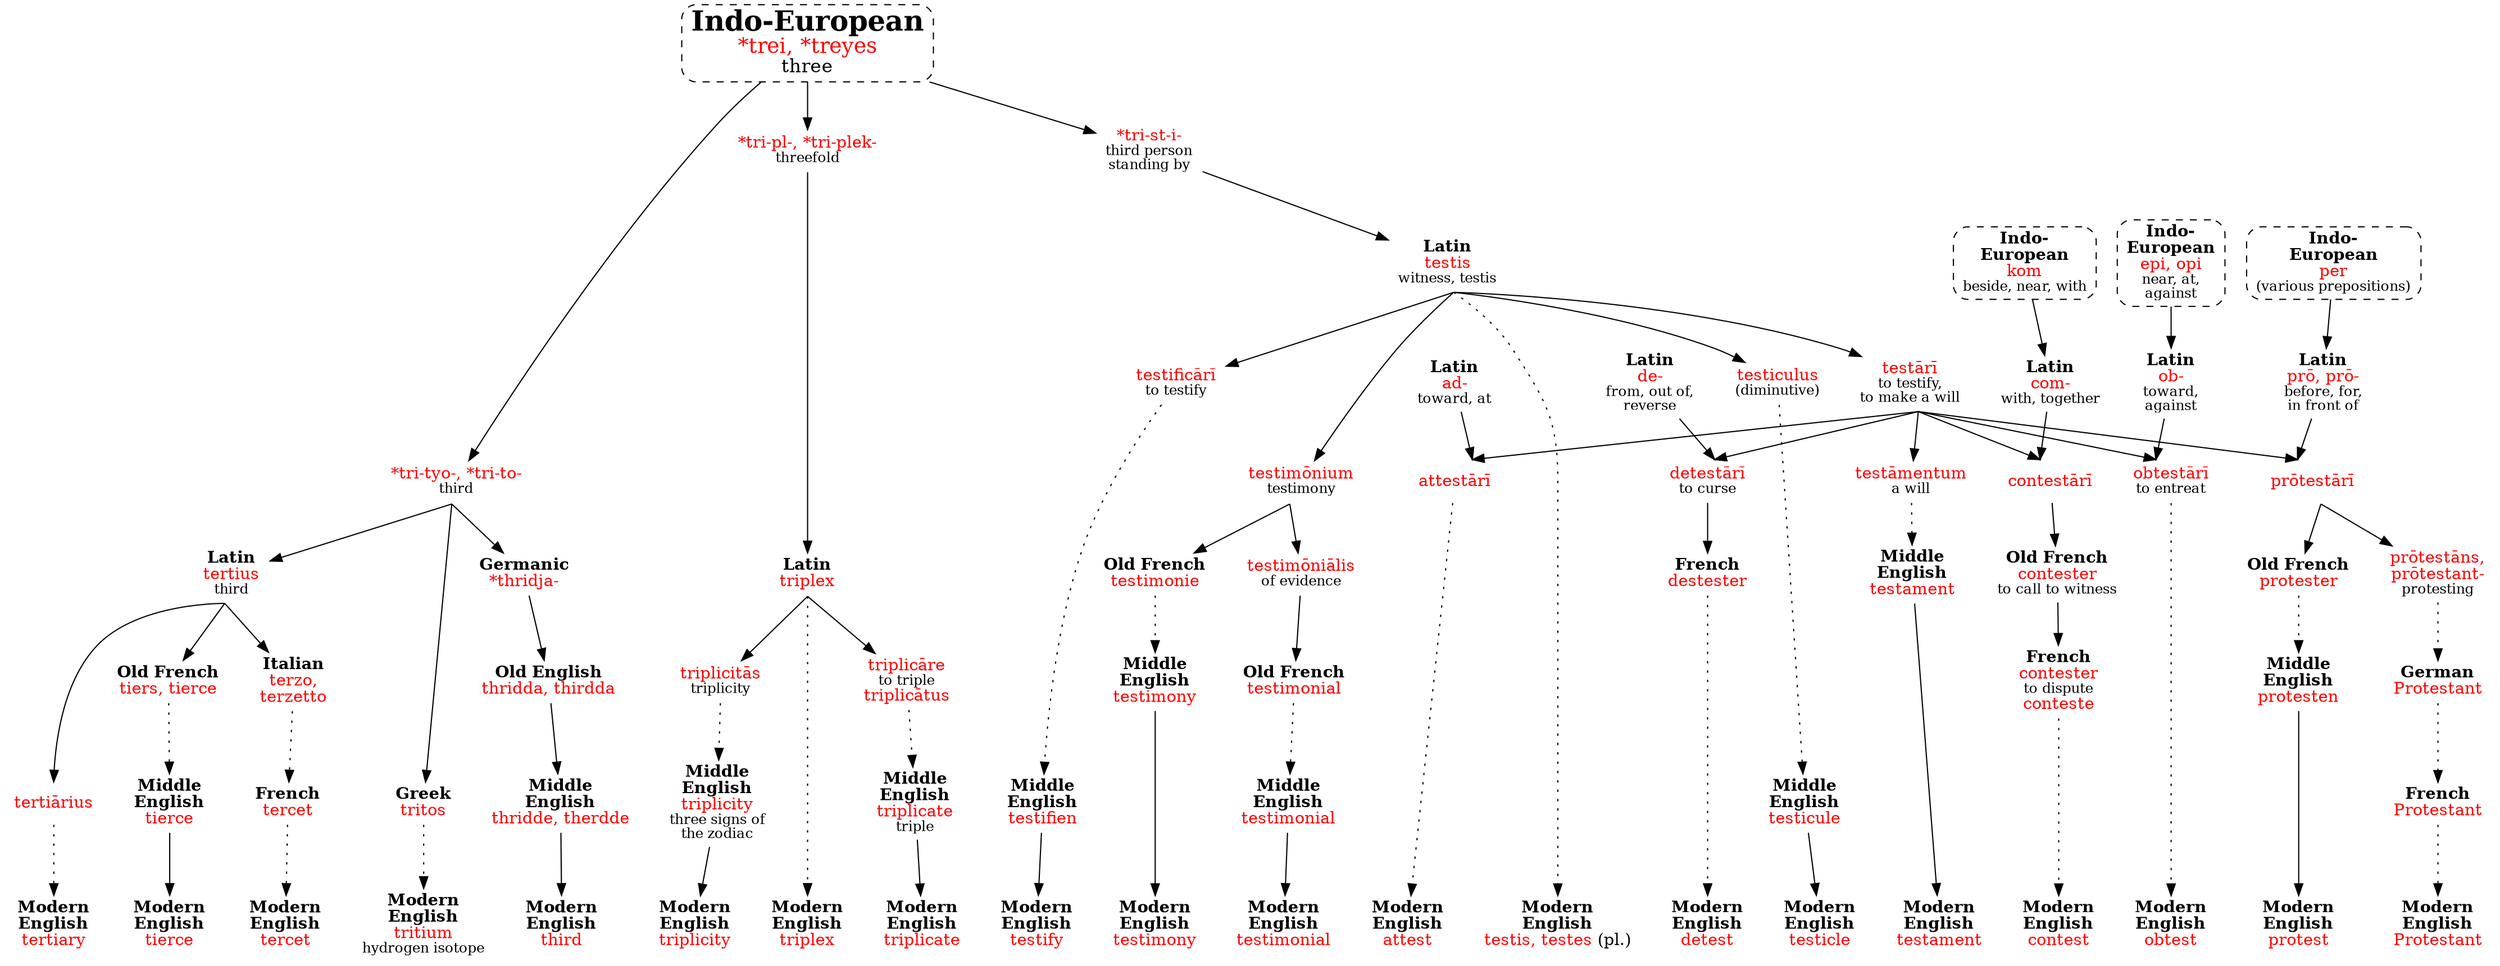 strict digraph {
/* sources: AHD */
node [shape=none]

treiIE [label=<<font point-size="24"><b>Indo-European</b></font><br/><font point-size="18" color="red">*trei, *treyes</font><br/><font point-size="16">three</font>> shape=box style="dashed,rounded" URL="trei-three0.svg" tooltip="Indo-European \"*trei\" three"]

trito [label=<<font color="red">*tri-tyo-, *tri-to-</font><br/><font point-size="12">third</font>>]
tripl [label=<<font color="red">*tri-pl-, *tri-plek-</font><br/><font point-size="12">threefold</font>>]
tristi [label=<<font color="red">*tri-st-i-</font><br/><font point-size="12">third person<br/>standing by</font>>]
// LINK TO STA-STAND
treiIE -> { trito tripl tristi }

/* omitted: riding (administrative division), tercel/tiercel (male hawk), tertian (every other day), sesterce (ancient coin) */
/* triploblastic (biol) */

/* third */
thridjaGm [label=<<b>Germanic</b><br/><font color="red">*thridja-</font>>]
thriddaOE [label=<<b>Old English</b><br/><font color="red">thridda, thirdda</font>>]
therddeME [label=<<b>Middle<br/>English</b><br/><font color="red">thridde, therdde</font>>]
third [label=<<b>Modern<br/>English</b><br/><font color="red">third</font>>]
trito -> thridjaGm [sametail=1]
thridjaGm -> thriddaOE -> therddeME -> third

tertiusL [label=<<b>Latin</b><br/><font color="red">tertius</font><br/><font point-size="12">third</font>>]
trito -> tertiusL [sametail=1]

/* tercet */
terzoI [label=<<b>Italian</b><br/><font color="red">terzo,<br/>terzetto</font>>]
tercetF [label=<<b>French</b><br/><font color="red">tercet</font>>]
tercet [label=<<b>Modern<br/>English</b><br/><font color="red">tercet</font>>]
tertiusL -> terzoI [sametail=1]
terzoI -> tercetF -> tercet [style=dotted]

/* tertiary */
tertiariusL [label=<<font color="red">tertiārius</font>>]
tertiary [label=<<b>Modern<br/>English</b><br/><font color="red">tertiary</font>>]
tertiusL -> tertiariusL [sametail=1]
tertiariusL -> tertiary [style=dotted]

/* tierce */
tiersOF [label=<<b>Old French</b><br/><font color="red">tiers, tierce</font>>] // latter is fem
tierceME [label=<<b>Middle<br/>English</b><br/><font color="red">tierce</font>>]
tierce [label=<<b>Modern<br/>English</b><br/><font color="red">tierce</font>>]
tertiusL -> tiersOF [sametail=1]
tiersOF -> tierceME [style=dotted]
tierceME -> tierce

/* tritium */
tritosG [label=<<b>Greek</b><br/><font color="red">tritos</font>>]
tritium [label=<<b>Modern<br/>English</b><br/><font color="red">tritium</font><br/><font point-size="12">hydrogen isotope</font>>]
trito -> tritosG [sametail=1]
tritosG -> tritium [style=dotted]

/* triplex, triplicate, triplicity */
triplexL [label=<<b>Latin</b><br/><font color="red">triplex</font>>]
triplex [label=<<b>Modern<br/>English</b><br/><font color="red">triplex</font>>]
tripl -> triplexL [sametail=1]
triplexL -> triplex [style=dotted sametail=1]
triplicareL [label=<<font color="red">triplicāre</font><br/><font point-size="12">to triple</font><br/><font color="red">triplicātus</font>>]
triplicateME [label=<<b>Middle<br/>English</b><br/><font color="red">triplicate</font><br/><font point-size="12">triple</font>>]
triplicate [label=<<b>Modern<br/>English</b><br/><font color="red">triplicate</font>>]
triplexL -> triplicareL [sametail=1]
triplicareL -> triplicateME [style=dotted]
triplicateME -> triplicate
triplicitasL [label=<<font color="red">triplicitās</font><br/><font point-size="12">triplicity</font>>]
triplicityME [label=<<b>Middle<br/>English</b><br/><font color="red">triplicity</font><br/><font point-size="12">three signs of<br/>the zodiac</font>>]
triplicity [label=<<b>Modern<br/>English</b><br/><font color="red">triplicity</font>>]
triplexL -> triplicitasL [sametail=1]
triplicitasL -> triplicityME [style=dotted]
triplicityME -> triplicity

/* testis */
testisL [label=<<b>Latin</b><br/><font color="red">testis</font><br/><font point-size="12">witness, testis</font>>]
testes [label=<<b>Modern<br/>English</b><br/><font color="red">testis, testes </font>(pl.)>]
tristi -> testisL 
testisL -> testes [sametail=1 style=dotted]

/* testicle */
testiculusL [label=<<font color="red">testiculus</font><br/><font point-size="12">(diminutive)</font>>]
testiculeME [label=<<b>Middle<br/>English</b><br/><font color="red">testicule</font>>]
testicle [label=<<b>Modern<br/>English</b><br/><font color="red">testicle</font>>]
testisL -> testiculusL [sametail=1]
testiculusL -> testiculeME [style=dotted]
testiculeME -> testicle

/* testify */
testificariL [label=<<font color="red">testificārī</font><br/><font point-size="12">to testify</font>>]
testifienME [label=<<b>Middle<br/>English</b><br/><font color="red">testifien</font>>]
testify [label=<<b>Modern<br/>English</b><br/><font color="red">testify</font>>]
testisL -> testificariL [sametail=1]
testificariL -> testifienME [style=dotted]
testifienME -> testify

/* testimony, testimonial */
testimoniumL [label=<<font color="red">testimōnium</font><br/><font point-size="12">testimony</font>>]
testimonieOF [label=<<b>Old French</b><br/><font color="red">testimonie</font>>]
testimonyME [label=<<b>Middle<br/>English</b><br/><font color="red">testimony</font>>]
testimony [label=<<b>Modern<br/>English</b><br/><font color="red">testimony</font>>]
testisL -> testimoniumL [sametail=1]
testimoniumL -> testimonieOF [sametail=1]
testimonieOF -> testimonyME [style=dotted]
testimonyME -> testimony
testimonialisL [label=<<font color="red">testimōniālis</font><br/><font point-size="12">of evidence</font>>]
testimonialOF [label=<<b>Old French</b><br/><font color="red">testimonial</font>>]
testimonialME [label=<<b>Middle<br/>English</b><br/><font color="red">testimonial</font>>]
testimonial [label=<<b>Modern<br/>English</b><br/><font color="red">testimonial</font>>]
testimoniumL -> testimonialisL [sametail=1]
testimonialisL -> testimonialOF
testimonialOF -> testimonialME [style=dotted]
testimonialME -> testimonial

/* testament (omitted: testator, testatrix, testate) */
testariL [label=<<font color="red">testārī</font><br/><font point-size="12">to testify,<br/>to make a will</font>>]
testamentumL [label=<<font color="red">testāmentum</font><br/><font point-size="12">a will</font>>]
testamentME [label=<<b>Middle<br/>English</b><br/><font color="red">testament</font>>]
testament [label=<<b>Modern<br/>English</b><br/><font color="red">testament</font>>]
testisL -> testariL [sametail=1]
testariL -> testamentumL [sametail=1]
testamentumL -> testamentME [style=dotted]
testamentME -> testament

/* attest */
adL [label=<<b>Latin</b><br/><font color="red">ad-</font><br/><font point-size="12">toward, at</font>>]
attestariL [label=<<font color="red">attestārī</font>>]
attest [label=<<b>Modern<br/>English</b><br/><font color="red">attest</font>>]
adL -> attestariL [samehead=1]
testariL -> attestariL [sametail=1 samehead=1]
attestariL -> attest [style=dotted]

/* contest */
komIE [label=<<b>Indo-<br/>European</b><br/><font color="red">kom</font><br/><font point-size="12">beside, near, with</font>> shape=box style="dashed,rounded" URL="kom-with.svg"]
comL [label=<<b>Latin</b><br/><font color="red">com-</font><br/><font point-size="12">with, together</font>>]
komIE -> comL
contestariL [label=<<font color="red">contestārī</font>>]
contesterOF [label=<<b>Old French</b><br/><font color="red">contester</font><br/><font point-size="12">to call to witness</font>>]
contesterF [label=<<b>French</b><br/><font color="red">contester</font><br/><font point-size="12">to dispute</font><br/><font color="red">conteste</font>>]
contest [label=<<b>Modern<br/>English</b><br/><font color="red">contest</font>>]
comL -> contestariL [samehead=1]
testariL -> contestariL [sametail=1 samehead=1]
contestariL -> contesterOF -> contesterF
contesterF -> contest [style=dotted]

/* detest */
deL [label=<<b>Latin</b><br/><font color="red">de-</font><br/><font point-size="12">from, out of,<br/>reverse</font>>]
detestariL [label=<<font color="red">detestārī</font><br/><font point-size="12">to curse</font>>]
detesterF [label=<<b>French</b><br/><font color="red">destester</font>>]
detest [label=<<b>Modern<br/>English</b><br/><font color="red">detest</font>>]
deL -> detestariL [samehead=1]
testariL -> detestariL [sametail=1 samehead=1]
detestariL -> detesterF
detesterF -> detest [style=dotted]

/* obtest */
epiIE [label=<<b>Indo-<br/>European</b><br/><font color="red">epi, opi</font><br/><font point-size="12">near, at,<br/>against</font>> shape=box style="dashed,rounded" URL="epi-near.svg"]
obL [label=<<b>Latin</b><br/><font color="red">ob-</font><br/><font point-size="12">toward,<br/>against</font>>]
epiIE -> obL
obtestariL [label=<<font color="red">obtestārī</font><br/><font point-size="12">to entreat</font>>]
obtest [label=<<b>Modern<br/>English</b><br/><font color="red">obtest</font>>]
obL -> obtestariL [samehead=1]
testariL -> obtestariL [sametail=1 samehead=1]
obtestariL -> obtest [style=dotted]

/* protest */
perIE [label=<<b>Indo-<br/>European</b><br/><font color="red">per</font><br/><font point-size="12">(various prepositions)</font>> shape=box style="dashed,rounded" URL="per-pro2.svg"]
proL [label=<<b>Latin</b><br/><font color="red">prō, prō-</font><br/><font point-size="12">before, for,<br/>in front of</font>>]
perIE -> proL
protestariL [label=<<font color="red">prōtestārī</font>>]
protesterOF [label=<<b>Old French</b><br/><font color="red">protester</font>>]
protestenME [label=<<b>Middle<br/>English</b><br/><font color="red">protesten</font>>]
protest [label=<<b>Modern<br/>English</b><br/><font color="red">protest</font>>]
proL -> protestariL [samehead=1]
testariL -> protestariL [sametail=1 samehead=1]
protestariL -> protesterOF [sametail=1]
protesterOF -> protestenME [style=dotted]
protestenME -> protest

/* Protestant */
protestansL [label=<<font color="red">prōtestāns,<br/>prōtestant-</font><br/><font point-size="12">protesting</font>>]
protestantGr [label=<<b>German</b><br/><font color="red">Protestant</font>>]
protestantF [label=<<b>French</b><br/><font color="red">Protestant</font>>]
protestant [label=<<b>Modern<br/>English</b><br/><font color="red">Protestant</font>>]
protestariL -> protestansL [sametail=1]
protestansL -> protestantGr [style=dotted sametail=1]
protestantGr -> protestantF -> protestant [style=dotted]


{ rank=sink third tercet tertiary tierce tritium triplex triplicate triplicity testes testify testimony testimonial testicle testament attest contest obtest detest protest protestant }
{ rank=source }
{ rank=same }
}